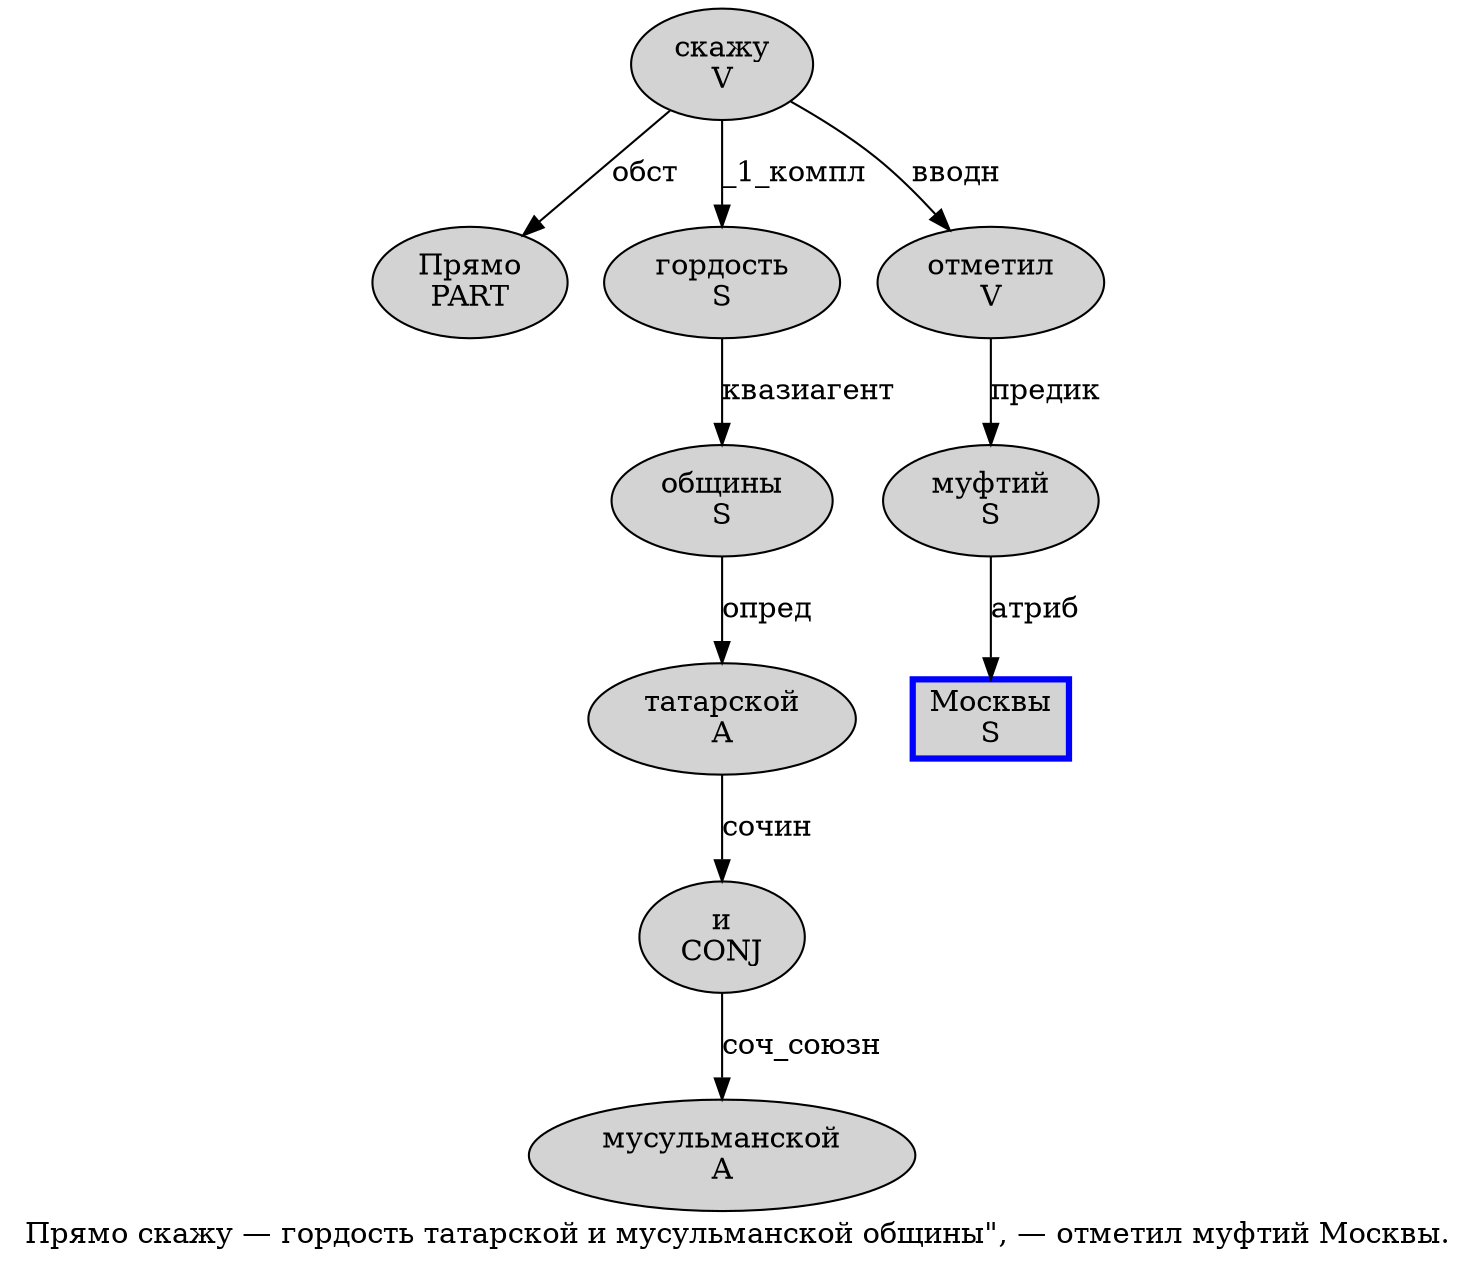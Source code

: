 digraph SENTENCE_1253 {
	graph [label="Прямо скажу — гордость татарской и мусульманской общины\", — отметил муфтий Москвы."]
	node [style=filled]
		0 [label="Прямо
PART" color="" fillcolor=lightgray penwidth=1 shape=ellipse]
		1 [label="скажу
V" color="" fillcolor=lightgray penwidth=1 shape=ellipse]
		3 [label="гордость
S" color="" fillcolor=lightgray penwidth=1 shape=ellipse]
		4 [label="татарской
A" color="" fillcolor=lightgray penwidth=1 shape=ellipse]
		5 [label="и
CONJ" color="" fillcolor=lightgray penwidth=1 shape=ellipse]
		6 [label="мусульманской
A" color="" fillcolor=lightgray penwidth=1 shape=ellipse]
		7 [label="общины
S" color="" fillcolor=lightgray penwidth=1 shape=ellipse]
		11 [label="отметил
V" color="" fillcolor=lightgray penwidth=1 shape=ellipse]
		12 [label="муфтий
S" color="" fillcolor=lightgray penwidth=1 shape=ellipse]
		13 [label="Москвы
S" color=blue fillcolor=lightgray penwidth=3 shape=box]
			3 -> 7 [label="квазиагент"]
			7 -> 4 [label="опред"]
			1 -> 0 [label="обст"]
			1 -> 3 [label="_1_компл"]
			1 -> 11 [label="вводн"]
			12 -> 13 [label="атриб"]
			4 -> 5 [label="сочин"]
			5 -> 6 [label="соч_союзн"]
			11 -> 12 [label="предик"]
}